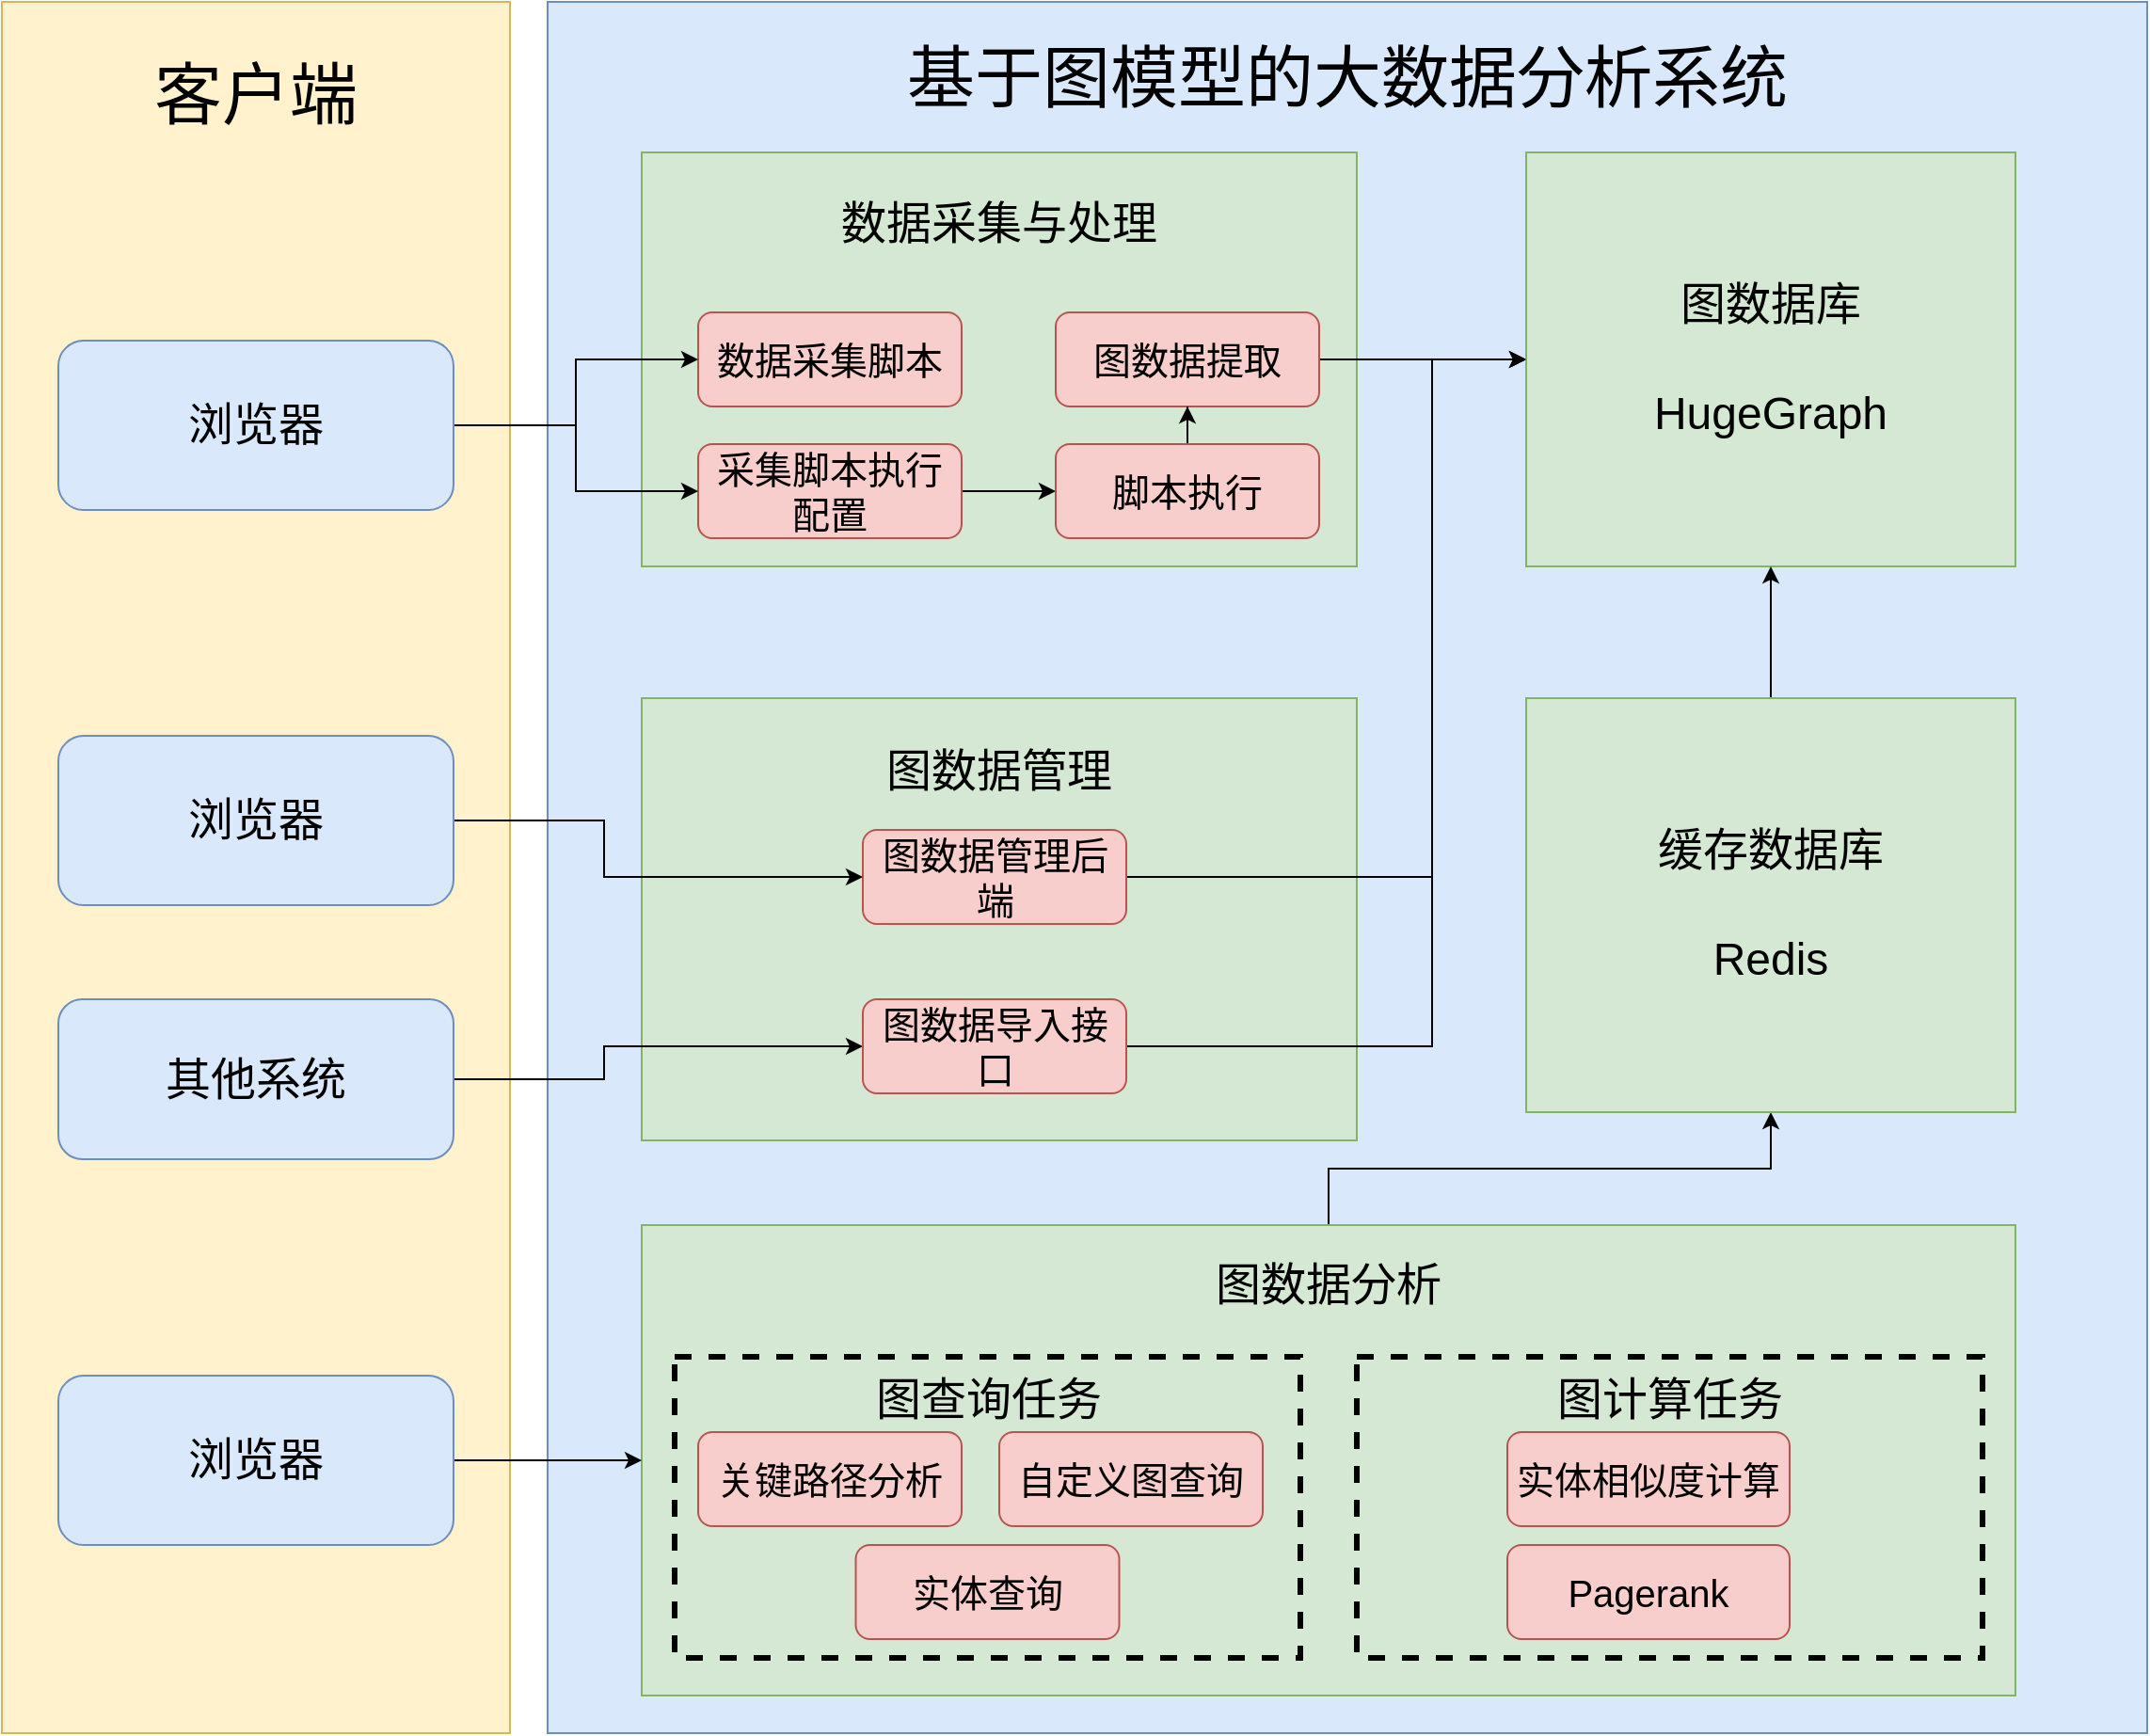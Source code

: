 <mxfile version="21.7.2" type="github">
  <diagram name="第 1 页" id="vgD5ARSbaM8UixqlWzuH">
    <mxGraphModel dx="1517" dy="795" grid="1" gridSize="10" guides="1" tooltips="1" connect="1" arrows="1" fold="1" page="1" pageScale="1" pageWidth="827" pageHeight="1169" math="0" shadow="0">
      <root>
        <mxCell id="0" />
        <mxCell id="1" parent="0" />
        <mxCell id="M6g0nOuOq8iYQuEYcsVi-57" value="&lt;font face=&quot;宋体&quot; style=&quot;font-size: 36px;&quot;&gt;客户端&lt;br&gt;&lt;br&gt;&lt;br&gt;&lt;br&gt;&lt;br&gt;&lt;br&gt;&lt;br&gt;&lt;br&gt;&lt;br&gt;&lt;br&gt;&lt;br&gt;&lt;br&gt;&lt;br&gt;&lt;br&gt;&lt;br&gt;&lt;br&gt;&lt;br&gt;&lt;br&gt;&lt;br&gt;&lt;br&gt;&lt;/font&gt;" style="rounded=0;whiteSpace=wrap;html=1;fillColor=#fff2cc;strokeColor=#d6b656;" vertex="1" parent="1">
          <mxGeometry x="70" y="40" width="270" height="920" as="geometry" />
        </mxCell>
        <mxCell id="M6g0nOuOq8iYQuEYcsVi-1" value="&lt;font style=&quot;font-size: 36px;&quot;&gt;&lt;span style=&quot;font-family: 宋体;&quot;&gt;基于图模型的大数据分析系统&lt;br&gt;&lt;br&gt;&lt;br&gt;&lt;br&gt;&lt;br&gt;&lt;br&gt;&lt;br&gt;&lt;br&gt;&lt;br&gt;&lt;br&gt;&lt;br&gt;&lt;br&gt;&lt;br&gt;&lt;br&gt;&lt;br&gt;&lt;br&gt;&lt;br&gt;&lt;br&gt;&lt;br&gt;&lt;br&gt;&lt;/span&gt;&lt;/font&gt;" style="rounded=0;whiteSpace=wrap;html=1;fillColor=#dae8fc;strokeColor=#6c8ebf;arcSize=15;" vertex="1" parent="1">
          <mxGeometry x="360" y="40" width="850" height="920" as="geometry" />
        </mxCell>
        <mxCell id="M6g0nOuOq8iYQuEYcsVi-2" value="&lt;font style=&quot;&quot;&gt;&lt;font style=&quot;font-size: 24px;&quot;&gt;数据采集与处理&lt;br&gt;&lt;br&gt;&lt;br&gt;&lt;br&gt;&lt;br&gt;&lt;/font&gt;&lt;br&gt;&lt;br&gt;&lt;/font&gt;" style="rounded=0;whiteSpace=wrap;html=1;fillColor=#d5e8d4;strokeColor=#82b366;" vertex="1" parent="1">
          <mxGeometry x="410" y="120" width="380" height="220" as="geometry" />
        </mxCell>
        <mxCell id="M6g0nOuOq8iYQuEYcsVi-4" value="&lt;font style=&quot;font-size: 20px;&quot;&gt;数据采集脚本&lt;/font&gt;" style="rounded=1;whiteSpace=wrap;html=1;fillColor=#f8cecc;strokeColor=#b85450;fontSize=20;" vertex="1" parent="1">
          <mxGeometry x="440" y="205" width="140" height="50" as="geometry" />
        </mxCell>
        <mxCell id="M6g0nOuOq8iYQuEYcsVi-97" style="edgeStyle=orthogonalEdgeStyle;rounded=0;orthogonalLoop=1;jettySize=auto;html=1;exitX=0.5;exitY=0;exitDx=0;exitDy=0;entryX=0.5;entryY=1;entryDx=0;entryDy=0;" edge="1" parent="1" source="M6g0nOuOq8iYQuEYcsVi-6" target="M6g0nOuOq8iYQuEYcsVi-96">
          <mxGeometry relative="1" as="geometry" />
        </mxCell>
        <mxCell id="M6g0nOuOq8iYQuEYcsVi-6" value="&lt;font style=&quot;&quot;&gt;&lt;font style=&quot;font-size: 24px;&quot;&gt;图数据分析&lt;br&gt;&lt;br&gt;&lt;br&gt;&lt;br&gt;&lt;br&gt;&lt;br&gt;&lt;br&gt;&lt;/font&gt;&lt;br&gt;&lt;/font&gt;" style="rounded=0;whiteSpace=wrap;html=1;fillColor=#d5e8d4;strokeColor=#82b366;" vertex="1" parent="1">
          <mxGeometry x="410" y="690" width="730" height="250" as="geometry" />
        </mxCell>
        <mxCell id="M6g0nOuOq8iYQuEYcsVi-10" value="&lt;font style=&quot;&quot;&gt;&lt;font style=&quot;font-size: 24px;&quot;&gt;图数据管理&lt;br&gt;&lt;/font&gt;&lt;br&gt;&lt;br&gt;&lt;br&gt;&lt;br&gt;&lt;br&gt;&lt;br&gt;&lt;br&gt;&lt;br&gt;&lt;br&gt;&lt;br&gt;&lt;br&gt;&lt;/font&gt;" style="rounded=0;whiteSpace=wrap;html=1;fillColor=#d5e8d4;strokeColor=#82b366;" vertex="1" parent="1">
          <mxGeometry x="410" y="410" width="380" height="235" as="geometry" />
        </mxCell>
        <mxCell id="M6g0nOuOq8iYQuEYcsVi-92" style="edgeStyle=orthogonalEdgeStyle;rounded=0;orthogonalLoop=1;jettySize=auto;html=1;exitX=1;exitY=0.5;exitDx=0;exitDy=0;entryX=0;entryY=0.5;entryDx=0;entryDy=0;" edge="1" parent="1" source="M6g0nOuOq8iYQuEYcsVi-12" target="M6g0nOuOq8iYQuEYcsVi-5">
          <mxGeometry relative="1" as="geometry" />
        </mxCell>
        <mxCell id="M6g0nOuOq8iYQuEYcsVi-12" value="图数据提取" style="rounded=1;whiteSpace=wrap;html=1;fillColor=#f8cecc;strokeColor=#b85450;fontSize=20;" vertex="1" parent="1">
          <mxGeometry x="630" y="205" width="140" height="50" as="geometry" />
        </mxCell>
        <mxCell id="M6g0nOuOq8iYQuEYcsVi-20" value="&lt;font style=&quot;font-size: 20px;&quot;&gt;实体查询&lt;/font&gt;" style="rounded=1;whiteSpace=wrap;html=1;fillColor=#f8cecc;strokeColor=#b85450;fontSize=20;" vertex="1" parent="1">
          <mxGeometry x="450" y="800" width="140" height="50" as="geometry" />
        </mxCell>
        <mxCell id="M6g0nOuOq8iYQuEYcsVi-93" style="edgeStyle=orthogonalEdgeStyle;rounded=0;orthogonalLoop=1;jettySize=auto;html=1;exitX=1;exitY=0.5;exitDx=0;exitDy=0;entryX=0;entryY=0.5;entryDx=0;entryDy=0;" edge="1" parent="1" source="M6g0nOuOq8iYQuEYcsVi-25" target="M6g0nOuOq8iYQuEYcsVi-5">
          <mxGeometry relative="1" as="geometry">
            <Array as="points">
              <mxPoint x="830" y="505" />
              <mxPoint x="830" y="230" />
            </Array>
          </mxGeometry>
        </mxCell>
        <mxCell id="M6g0nOuOq8iYQuEYcsVi-25" value="&lt;font style=&quot;font-size: 20px;&quot;&gt;图数据管理后端&lt;/font&gt;" style="rounded=1;whiteSpace=wrap;html=1;fillColor=#f8cecc;strokeColor=#b85450;fontSize=20;" vertex="1" parent="1">
          <mxGeometry x="527.5" y="480" width="140" height="50" as="geometry" />
        </mxCell>
        <mxCell id="M6g0nOuOq8iYQuEYcsVi-54" value="" style="edgeStyle=orthogonalEdgeStyle;rounded=0;orthogonalLoop=1;jettySize=auto;html=1;" edge="1" parent="1" source="M6g0nOuOq8iYQuEYcsVi-43" target="M6g0nOuOq8iYQuEYcsVi-53">
          <mxGeometry relative="1" as="geometry" />
        </mxCell>
        <mxCell id="M6g0nOuOq8iYQuEYcsVi-43" value="&lt;font style=&quot;font-size: 20px;&quot;&gt;采集脚本执行配置&lt;/font&gt;" style="rounded=1;whiteSpace=wrap;html=1;fillColor=#f8cecc;strokeColor=#b85450;fontSize=20;" vertex="1" parent="1">
          <mxGeometry x="440" y="275" width="140" height="50" as="geometry" />
        </mxCell>
        <mxCell id="M6g0nOuOq8iYQuEYcsVi-44" style="edgeStyle=orthogonalEdgeStyle;rounded=0;orthogonalLoop=1;jettySize=auto;html=1;exitX=1;exitY=0.5;exitDx=0;exitDy=0;entryX=0;entryY=0.5;entryDx=0;entryDy=0;" edge="1" parent="1" source="M6g0nOuOq8iYQuEYcsVi-45" target="M6g0nOuOq8iYQuEYcsVi-25">
          <mxGeometry relative="1" as="geometry">
            <Array as="points">
              <mxPoint x="390" y="475" />
              <mxPoint x="390" y="505" />
            </Array>
          </mxGeometry>
        </mxCell>
        <mxCell id="M6g0nOuOq8iYQuEYcsVi-45" value="&lt;font style=&quot;font-size: 24px;&quot;&gt;浏览器&lt;br&gt;&lt;/font&gt;" style="rounded=1;whiteSpace=wrap;html=1;fillColor=#dae8fc;strokeColor=#6c8ebf;" vertex="1" parent="1">
          <mxGeometry x="100" y="430" width="210" height="90" as="geometry" />
        </mxCell>
        <mxCell id="M6g0nOuOq8iYQuEYcsVi-68" style="edgeStyle=orthogonalEdgeStyle;rounded=0;orthogonalLoop=1;jettySize=auto;html=1;exitX=1;exitY=0.5;exitDx=0;exitDy=0;entryX=0;entryY=0.5;entryDx=0;entryDy=0;" edge="1" parent="1" source="M6g0nOuOq8iYQuEYcsVi-47" target="M6g0nOuOq8iYQuEYcsVi-28">
          <mxGeometry relative="1" as="geometry">
            <Array as="points">
              <mxPoint x="390" y="613" />
              <mxPoint x="390" y="595" />
            </Array>
          </mxGeometry>
        </mxCell>
        <mxCell id="M6g0nOuOq8iYQuEYcsVi-47" value="&lt;font style=&quot;font-size: 24px;&quot;&gt;其他系统&lt;br&gt;&lt;/font&gt;" style="rounded=1;whiteSpace=wrap;html=1;fillColor=#dae8fc;strokeColor=#6c8ebf;" vertex="1" parent="1">
          <mxGeometry x="100" y="570" width="210" height="85" as="geometry" />
        </mxCell>
        <mxCell id="M6g0nOuOq8iYQuEYcsVi-48" style="edgeStyle=orthogonalEdgeStyle;rounded=0;orthogonalLoop=1;jettySize=auto;html=1;exitX=1;exitY=0.5;exitDx=0;exitDy=0;" edge="1" parent="1" source="M6g0nOuOq8iYQuEYcsVi-49" target="M6g0nOuOq8iYQuEYcsVi-4">
          <mxGeometry relative="1" as="geometry" />
        </mxCell>
        <mxCell id="M6g0nOuOq8iYQuEYcsVi-50" style="edgeStyle=orthogonalEdgeStyle;rounded=0;orthogonalLoop=1;jettySize=auto;html=1;exitX=1;exitY=0.5;exitDx=0;exitDy=0;entryX=0;entryY=0.5;entryDx=0;entryDy=0;" edge="1" parent="1" source="M6g0nOuOq8iYQuEYcsVi-49" target="M6g0nOuOq8iYQuEYcsVi-43">
          <mxGeometry relative="1" as="geometry" />
        </mxCell>
        <mxCell id="M6g0nOuOq8iYQuEYcsVi-49" value="&lt;font style=&quot;font-size: 24px;&quot;&gt;浏览器&lt;br&gt;&lt;/font&gt;" style="rounded=1;whiteSpace=wrap;html=1;fillColor=#dae8fc;strokeColor=#6c8ebf;" vertex="1" parent="1">
          <mxGeometry x="100" y="220" width="210" height="90" as="geometry" />
        </mxCell>
        <mxCell id="M6g0nOuOq8iYQuEYcsVi-55" value="" style="edgeStyle=orthogonalEdgeStyle;rounded=0;orthogonalLoop=1;jettySize=auto;html=1;" edge="1" parent="1" source="M6g0nOuOq8iYQuEYcsVi-53" target="M6g0nOuOq8iYQuEYcsVi-12">
          <mxGeometry relative="1" as="geometry" />
        </mxCell>
        <mxCell id="M6g0nOuOq8iYQuEYcsVi-53" value="脚本执行" style="rounded=1;whiteSpace=wrap;html=1;fillColor=#f8cecc;strokeColor=#b85450;fontSize=20;" vertex="1" parent="1">
          <mxGeometry x="630" y="275" width="140" height="50" as="geometry" />
        </mxCell>
        <mxCell id="M6g0nOuOq8iYQuEYcsVi-5" value="&lt;font style=&quot;&quot;&gt;&lt;font style=&quot;font-size: 24px;&quot;&gt;图数据库&lt;br&gt;&lt;br&gt;&lt;/font&gt;&lt;font style=&quot;font-size: 24px;&quot;&gt;HugeGraph&lt;/font&gt;&lt;br&gt;&lt;/font&gt;" style="rounded=0;whiteSpace=wrap;html=1;fillColor=#d5e8d4;strokeColor=#82b366;" vertex="1" parent="1">
          <mxGeometry x="880" y="120" width="260" height="220" as="geometry" />
        </mxCell>
        <mxCell id="M6g0nOuOq8iYQuEYcsVi-95" style="edgeStyle=orthogonalEdgeStyle;rounded=0;orthogonalLoop=1;jettySize=auto;html=1;exitX=1;exitY=0.5;exitDx=0;exitDy=0;entryX=0;entryY=0.5;entryDx=0;entryDy=0;" edge="1" parent="1" source="M6g0nOuOq8iYQuEYcsVi-28" target="M6g0nOuOq8iYQuEYcsVi-5">
          <mxGeometry relative="1" as="geometry">
            <Array as="points">
              <mxPoint x="830" y="595" />
              <mxPoint x="830" y="230" />
            </Array>
          </mxGeometry>
        </mxCell>
        <mxCell id="M6g0nOuOq8iYQuEYcsVi-28" value="&lt;font style=&quot;font-size: 20px;&quot;&gt;图数据导入接口&lt;/font&gt;" style="rounded=1;whiteSpace=wrap;html=1;fillColor=#f8cecc;strokeColor=#b85450;fontSize=20;" vertex="1" parent="1">
          <mxGeometry x="527.5" y="570" width="140" height="50" as="geometry" />
        </mxCell>
        <mxCell id="M6g0nOuOq8iYQuEYcsVi-75" value="&lt;font style=&quot;font-size: 24px;&quot;&gt;图查询任务&lt;br&gt;&lt;br&gt;&lt;br&gt;&lt;br&gt;&lt;br&gt;&lt;/font&gt;" style="rounded=0;whiteSpace=wrap;html=1;dashed=1;strokeWidth=3;glass=0;fillColor=#d5e8d4;strokeColor=#000000;" vertex="1" parent="1">
          <mxGeometry x="427.5" y="760" width="332.5" height="160" as="geometry" />
        </mxCell>
        <mxCell id="M6g0nOuOq8iYQuEYcsVi-73" value="关键路径分析" style="rounded=1;whiteSpace=wrap;html=1;fillColor=#f8cecc;strokeColor=#b85450;fontSize=20;" vertex="1" parent="1">
          <mxGeometry x="440" y="800" width="140" height="50" as="geometry" />
        </mxCell>
        <mxCell id="M6g0nOuOq8iYQuEYcsVi-76" value="&lt;font style=&quot;font-size: 20px;&quot;&gt;自定义图查询&lt;/font&gt;" style="rounded=1;whiteSpace=wrap;html=1;fillColor=#f8cecc;strokeColor=#b85450;fontSize=20;" vertex="1" parent="1">
          <mxGeometry x="600" y="800" width="140" height="50" as="geometry" />
        </mxCell>
        <mxCell id="M6g0nOuOq8iYQuEYcsVi-77" value="&lt;font style=&quot;font-size: 20px;&quot;&gt;实体查询&lt;/font&gt;" style="rounded=1;whiteSpace=wrap;html=1;fillColor=#f8cecc;strokeColor=#b85450;fontSize=20;" vertex="1" parent="1">
          <mxGeometry x="523.75" y="860" width="140" height="50" as="geometry" />
        </mxCell>
        <mxCell id="M6g0nOuOq8iYQuEYcsVi-89" value="&lt;font style=&quot;font-size: 24px;&quot;&gt;图计算任务&lt;br&gt;&lt;br&gt;&lt;br&gt;&lt;br&gt;&lt;br&gt;&lt;/font&gt;" style="rounded=0;whiteSpace=wrap;html=1;dashed=1;strokeWidth=3;glass=0;fillColor=#d5e8d4;strokeColor=#000000;" vertex="1" parent="1">
          <mxGeometry x="790" y="760" width="332.5" height="160" as="geometry" />
        </mxCell>
        <mxCell id="M6g0nOuOq8iYQuEYcsVi-84" value="&lt;font style=&quot;font-size: 20px;&quot;&gt;Pagerank&lt;/font&gt;" style="rounded=1;whiteSpace=wrap;html=1;fillColor=#f8cecc;strokeColor=#b85450;fontSize=20;" vertex="1" parent="1">
          <mxGeometry x="870" y="860" width="150" height="50" as="geometry" />
        </mxCell>
        <mxCell id="M6g0nOuOq8iYQuEYcsVi-85" value="实体相似度计算" style="rounded=1;whiteSpace=wrap;html=1;fillColor=#f8cecc;strokeColor=#b85450;fontSize=20;" vertex="1" parent="1">
          <mxGeometry x="870" y="800" width="150" height="50" as="geometry" />
        </mxCell>
        <mxCell id="M6g0nOuOq8iYQuEYcsVi-98" style="edgeStyle=orthogonalEdgeStyle;rounded=0;orthogonalLoop=1;jettySize=auto;html=1;exitX=0.5;exitY=0;exitDx=0;exitDy=0;entryX=0.5;entryY=1;entryDx=0;entryDy=0;" edge="1" parent="1" source="M6g0nOuOq8iYQuEYcsVi-96" target="M6g0nOuOq8iYQuEYcsVi-5">
          <mxGeometry relative="1" as="geometry" />
        </mxCell>
        <mxCell id="M6g0nOuOq8iYQuEYcsVi-96" value="&lt;font style=&quot;&quot;&gt;&lt;font style=&quot;font-size: 24px;&quot;&gt;缓存数据库&lt;br&gt;&lt;br&gt;&lt;/font&gt;&lt;font style=&quot;font-size: 24px;&quot;&gt;Redis&lt;/font&gt;&lt;br&gt;&lt;/font&gt;" style="rounded=0;whiteSpace=wrap;html=1;fillColor=#d5e8d4;strokeColor=#82b366;" vertex="1" parent="1">
          <mxGeometry x="880" y="410" width="260" height="220" as="geometry" />
        </mxCell>
        <mxCell id="M6g0nOuOq8iYQuEYcsVi-100" style="edgeStyle=orthogonalEdgeStyle;rounded=0;orthogonalLoop=1;jettySize=auto;html=1;exitX=1;exitY=0.5;exitDx=0;exitDy=0;entryX=0;entryY=0.5;entryDx=0;entryDy=0;" edge="1" parent="1" source="M6g0nOuOq8iYQuEYcsVi-99" target="M6g0nOuOq8iYQuEYcsVi-6">
          <mxGeometry relative="1" as="geometry" />
        </mxCell>
        <mxCell id="M6g0nOuOq8iYQuEYcsVi-99" value="&lt;font style=&quot;font-size: 24px;&quot;&gt;浏览器&lt;br&gt;&lt;/font&gt;" style="rounded=1;whiteSpace=wrap;html=1;fillColor=#dae8fc;strokeColor=#6c8ebf;" vertex="1" parent="1">
          <mxGeometry x="100" y="770" width="210" height="90" as="geometry" />
        </mxCell>
      </root>
    </mxGraphModel>
  </diagram>
</mxfile>
